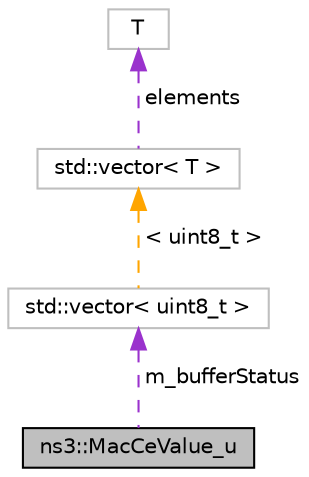 digraph "ns3::MacCeValue_u"
{
 // LATEX_PDF_SIZE
  edge [fontname="Helvetica",fontsize="10",labelfontname="Helvetica",labelfontsize="10"];
  node [fontname="Helvetica",fontsize="10",shape=record];
  Node1 [label="ns3::MacCeValue_u",height=0.2,width=0.4,color="black", fillcolor="grey75", style="filled", fontcolor="black",tooltip="See section 4.3.15 macCEValue."];
  Node2 -> Node1 [dir="back",color="darkorchid3",fontsize="10",style="dashed",label=" m_bufferStatus" ,fontname="Helvetica"];
  Node2 [label="std::vector\< uint8_t \>",height=0.2,width=0.4,color="grey75", fillcolor="white", style="filled",tooltip=" "];
  Node3 -> Node2 [dir="back",color="orange",fontsize="10",style="dashed",label=" \< uint8_t \>" ,fontname="Helvetica"];
  Node3 [label="std::vector\< T \>",height=0.2,width=0.4,color="grey75", fillcolor="white", style="filled",tooltip=" "];
  Node4 -> Node3 [dir="back",color="darkorchid3",fontsize="10",style="dashed",label=" elements" ,fontname="Helvetica"];
  Node4 [label="T",height=0.2,width=0.4,color="grey75", fillcolor="white", style="filled",tooltip=" "];
}
